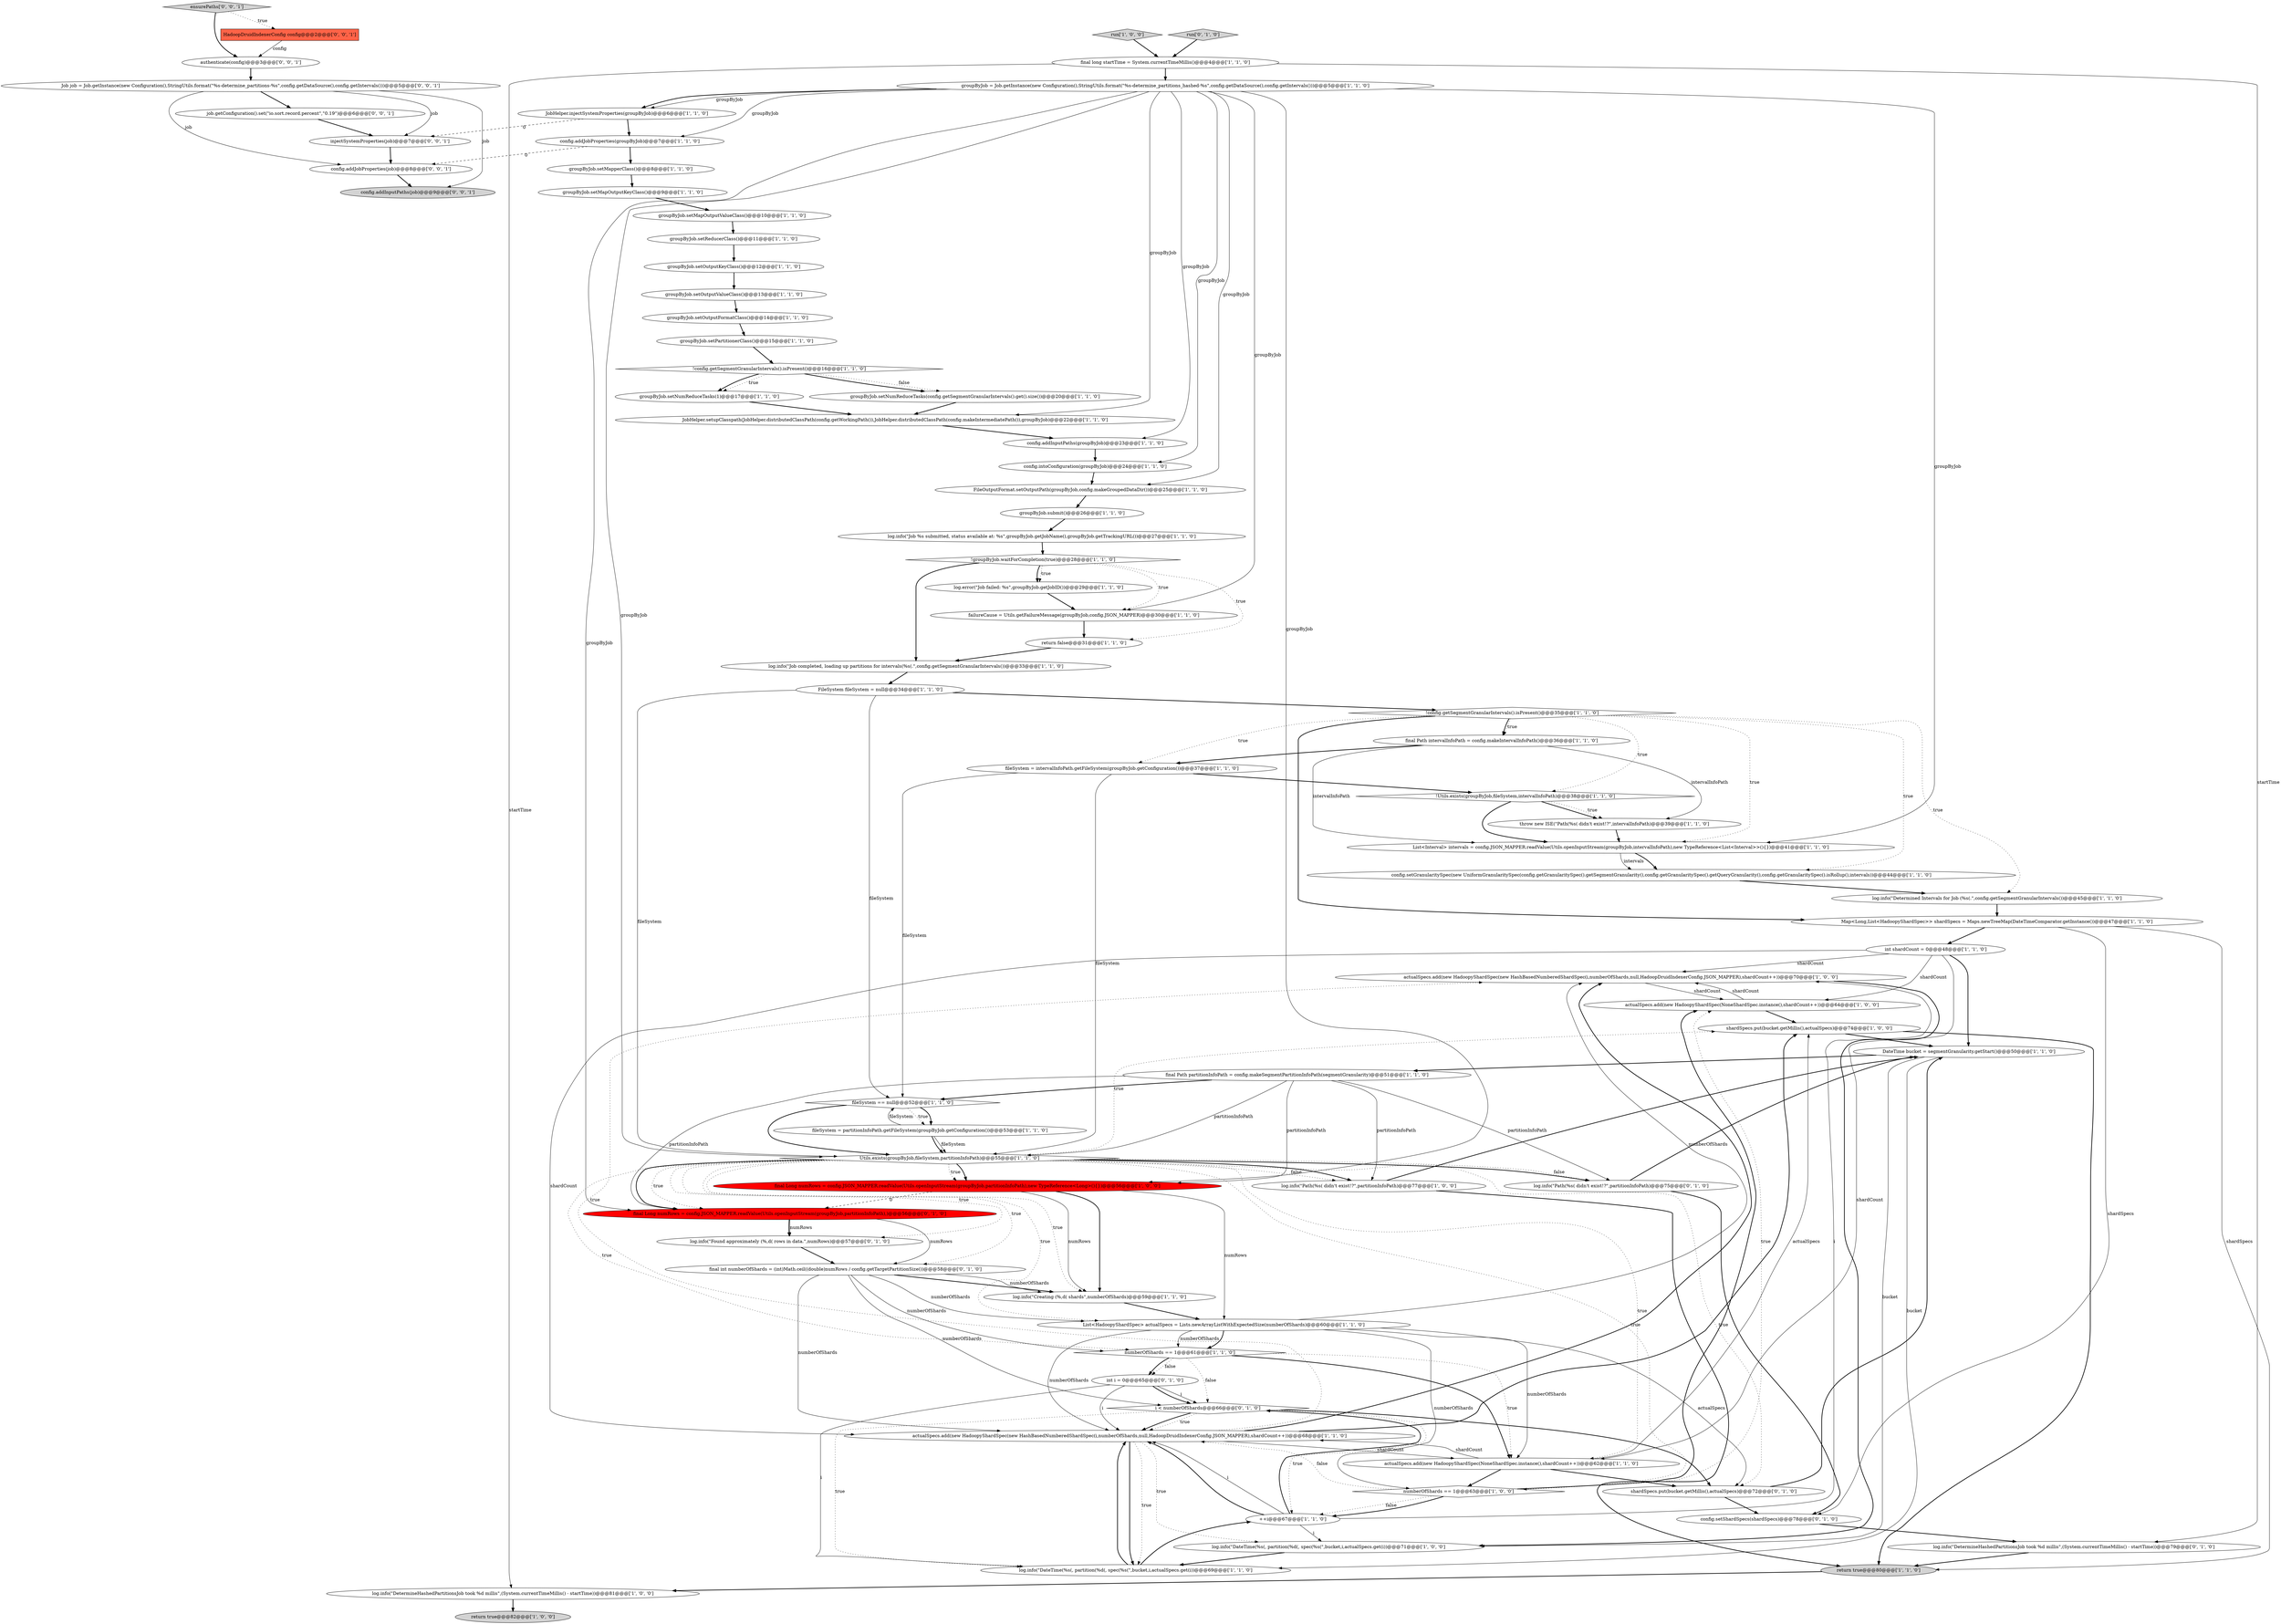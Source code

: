 digraph {
13 [style = filled, label = "JobHelper.setupClasspath(JobHelper.distributedClassPath(config.getWorkingPath()),JobHelper.distributedClassPath(config.makeIntermediatePath()),groupByJob)@@@22@@@['1', '1', '0']", fillcolor = white, shape = ellipse image = "AAA0AAABBB1BBB"];
34 [style = filled, label = "JobHelper.injectSystemProperties(groupByJob)@@@6@@@['1', '1', '0']", fillcolor = white, shape = ellipse image = "AAA0AAABBB1BBB"];
2 [style = filled, label = "!config.getSegmentGranularIntervals().isPresent()@@@35@@@['1', '1', '0']", fillcolor = white, shape = diamond image = "AAA0AAABBB1BBB"];
32 [style = filled, label = "FileSystem fileSystem = null@@@34@@@['1', '1', '0']", fillcolor = white, shape = ellipse image = "AAA0AAABBB1BBB"];
20 [style = filled, label = "groupByJob.setMapOutputKeyClass()@@@9@@@['1', '1', '0']", fillcolor = white, shape = ellipse image = "AAA0AAABBB1BBB"];
62 [style = filled, label = "log.info(\"Path(%s( didn't exist!?\",partitionInfoPath)@@@75@@@['0', '1', '0']", fillcolor = white, shape = ellipse image = "AAA0AAABBB2BBB"];
31 [style = filled, label = "log.info(\"Creating (%,d( shards\",numberOfShards)@@@59@@@['1', '1', '0']", fillcolor = white, shape = ellipse image = "AAA0AAABBB1BBB"];
41 [style = filled, label = "FileOutputFormat.setOutputPath(groupByJob,config.makeGroupedDataDir())@@@25@@@['1', '1', '0']", fillcolor = white, shape = ellipse image = "AAA0AAABBB1BBB"];
60 [style = filled, label = "log.info(\"DetermineHashedPartitionsJob took %d millis\",(System.currentTimeMillis() - startTime))@@@79@@@['0', '1', '0']", fillcolor = white, shape = ellipse image = "AAA0AAABBB2BBB"];
77 [style = filled, label = "injectSystemProperties(job)@@@7@@@['0', '0', '1']", fillcolor = white, shape = ellipse image = "AAA0AAABBB3BBB"];
17 [style = filled, label = "numberOfShards == 1@@@61@@@['1', '1', '0']", fillcolor = white, shape = diamond image = "AAA0AAABBB1BBB"];
51 [style = filled, label = "final Path intervalInfoPath = config.makeIntervalInfoPath()@@@36@@@['1', '1', '0']", fillcolor = white, shape = ellipse image = "AAA0AAABBB1BBB"];
6 [style = filled, label = "log.info(\"Determined Intervals for Job (%s(.\",config.getSegmentGranularIntervals())@@@45@@@['1', '1', '0']", fillcolor = white, shape = ellipse image = "AAA0AAABBB1BBB"];
7 [style = filled, label = "final Path partitionInfoPath = config.makeSegmentPartitionInfoPath(segmentGranularity)@@@51@@@['1', '1', '0']", fillcolor = white, shape = ellipse image = "AAA0AAABBB1BBB"];
50 [style = filled, label = "config.addJobProperties(groupByJob)@@@7@@@['1', '1', '0']", fillcolor = white, shape = ellipse image = "AAA0AAABBB1BBB"];
66 [style = filled, label = "final Long numRows = config.JSON_MAPPER.readValue(Utils.openInputStream(groupByJob,partitionInfoPath),)@@@56@@@['0', '1', '0']", fillcolor = red, shape = ellipse image = "AAA1AAABBB2BBB"];
65 [style = filled, label = "final int numberOfShards = (int)Math.ceil((double)numRows / config.getTargetPartitionSize())@@@58@@@['0', '1', '0']", fillcolor = white, shape = ellipse image = "AAA0AAABBB2BBB"];
44 [style = filled, label = "actualSpecs.add(new HadoopyShardSpec(new HashBasedNumberedShardSpec(i,numberOfShards,null,HadoopDruidIndexerConfig.JSON_MAPPER),shardCount++))@@@70@@@['1', '0', '0']", fillcolor = white, shape = ellipse image = "AAA0AAABBB1BBB"];
33 [style = filled, label = "groupByJob.setPartitionerClass()@@@15@@@['1', '1', '0']", fillcolor = white, shape = ellipse image = "AAA0AAABBB1BBB"];
37 [style = filled, label = "Utils.exists(groupByJob,fileSystem,partitionInfoPath)@@@55@@@['1', '1', '0']", fillcolor = white, shape = diamond image = "AAA0AAABBB1BBB"];
35 [style = filled, label = "groupByJob.setOutputKeyClass()@@@12@@@['1', '1', '0']", fillcolor = white, shape = ellipse image = "AAA0AAABBB1BBB"];
59 [style = filled, label = "final long startTime = System.currentTimeMillis()@@@4@@@['1', '1', '0']", fillcolor = white, shape = ellipse image = "AAA0AAABBB1BBB"];
74 [style = filled, label = "authenticate(config)@@@3@@@['0', '0', '1']", fillcolor = white, shape = ellipse image = "AAA0AAABBB3BBB"];
14 [style = filled, label = "actualSpecs.add(new HadoopyShardSpec(new HashBasedNumberedShardSpec(i,numberOfShards,null,HadoopDruidIndexerConfig.JSON_MAPPER),shardCount++))@@@68@@@['1', '1', '0']", fillcolor = white, shape = ellipse image = "AAA0AAABBB1BBB"];
18 [style = filled, label = "return true@@@82@@@['1', '0', '0']", fillcolor = lightgray, shape = ellipse image = "AAA0AAABBB1BBB"];
12 [style = filled, label = "log.info(\"Job completed, loading up partitions for intervals(%s(.\",config.getSegmentGranularIntervals())@@@33@@@['1', '1', '0']", fillcolor = white, shape = ellipse image = "AAA0AAABBB1BBB"];
10 [style = filled, label = "actualSpecs.add(new HadoopyShardSpec(NoneShardSpec.instance(),shardCount++))@@@64@@@['1', '0', '0']", fillcolor = white, shape = ellipse image = "AAA0AAABBB1BBB"];
19 [style = filled, label = "shardSpecs.put(bucket.getMillis(),actualSpecs)@@@74@@@['1', '0', '0']", fillcolor = white, shape = ellipse image = "AAA0AAABBB1BBB"];
21 [style = filled, label = "!config.getSegmentGranularIntervals().isPresent()@@@16@@@['1', '1', '0']", fillcolor = white, shape = diamond image = "AAA0AAABBB1BBB"];
54 [style = filled, label = "log.info(\"Path(%s( didn't exist!?\",partitionInfoPath)@@@77@@@['1', '0', '0']", fillcolor = white, shape = ellipse image = "AAA0AAABBB1BBB"];
67 [style = filled, label = "shardSpecs.put(bucket.getMillis(),actualSpecs)@@@72@@@['0', '1', '0']", fillcolor = white, shape = ellipse image = "AAA0AAABBB2BBB"];
72 [style = filled, label = "HadoopDruidIndexerConfig config@@@2@@@['0', '0', '1']", fillcolor = tomato, shape = box image = "AAA0AAABBB3BBB"];
16 [style = filled, label = "groupByJob.setOutputValueClass()@@@13@@@['1', '1', '0']", fillcolor = white, shape = ellipse image = "AAA0AAABBB1BBB"];
30 [style = filled, label = "log.info(\"DateTime(%s(, partition(%d(, spec(%s(\",bucket,i,actualSpecs.get(i))@@@69@@@['1', '1', '0']", fillcolor = white, shape = ellipse image = "AAA0AAABBB1BBB"];
49 [style = filled, label = "config.addInputPaths(groupByJob)@@@23@@@['1', '1', '0']", fillcolor = white, shape = ellipse image = "AAA0AAABBB1BBB"];
11 [style = filled, label = "groupByJob.setMapOutputValueClass()@@@10@@@['1', '1', '0']", fillcolor = white, shape = ellipse image = "AAA0AAABBB1BBB"];
39 [style = filled, label = "return true@@@80@@@['1', '1', '0']", fillcolor = lightgray, shape = ellipse image = "AAA0AAABBB1BBB"];
58 [style = filled, label = "config.setGranularitySpec(new UniformGranularitySpec(config.getGranularitySpec().getSegmentGranularity(),config.getGranularitySpec().getQueryGranularity(),config.getGranularitySpec().isRollup(),intervals))@@@44@@@['1', '1', '0']", fillcolor = white, shape = ellipse image = "AAA0AAABBB1BBB"];
57 [style = filled, label = "++i@@@67@@@['1', '1', '0']", fillcolor = white, shape = ellipse image = "AAA0AAABBB1BBB"];
42 [style = filled, label = "log.info(\"DateTime(%s(, partition(%d(, spec(%s(\",bucket,i,actualSpecs.get(i))@@@71@@@['1', '0', '0']", fillcolor = white, shape = ellipse image = "AAA0AAABBB1BBB"];
69 [style = filled, label = "i < numberOfShards@@@66@@@['0', '1', '0']", fillcolor = white, shape = diamond image = "AAA0AAABBB2BBB"];
75 [style = filled, label = "ensurePaths['0', '0', '1']", fillcolor = lightgray, shape = diamond image = "AAA0AAABBB3BBB"];
8 [style = filled, label = "fileSystem == null@@@52@@@['1', '1', '0']", fillcolor = white, shape = diamond image = "AAA0AAABBB1BBB"];
22 [style = filled, label = "actualSpecs.add(new HadoopyShardSpec(NoneShardSpec.instance(),shardCount++))@@@62@@@['1', '1', '0']", fillcolor = white, shape = ellipse image = "AAA0AAABBB1BBB"];
36 [style = filled, label = "run['1', '0', '0']", fillcolor = lightgray, shape = diamond image = "AAA0AAABBB1BBB"];
40 [style = filled, label = "log.error(\"Job failed: %s\",groupByJob.getJobID())@@@29@@@['1', '1', '0']", fillcolor = white, shape = ellipse image = "AAA0AAABBB1BBB"];
46 [style = filled, label = "groupByJob.submit()@@@26@@@['1', '1', '0']", fillcolor = white, shape = ellipse image = "AAA0AAABBB1BBB"];
5 [style = filled, label = "groupByJob.setNumReduceTasks(1)@@@17@@@['1', '1', '0']", fillcolor = white, shape = ellipse image = "AAA0AAABBB1BBB"];
48 [style = filled, label = "numberOfShards == 1@@@63@@@['1', '0', '0']", fillcolor = white, shape = diamond image = "AAA0AAABBB1BBB"];
24 [style = filled, label = "final Long numRows = config.JSON_MAPPER.readValue(Utils.openInputStream(groupByJob,partitionInfoPath),new TypeReference<Long>(){})@@@56@@@['1', '0', '0']", fillcolor = red, shape = ellipse image = "AAA1AAABBB1BBB"];
43 [style = filled, label = "List<HadoopyShardSpec> actualSpecs = Lists.newArrayListWithExpectedSize(numberOfShards)@@@60@@@['1', '1', '0']", fillcolor = white, shape = ellipse image = "AAA0AAABBB1BBB"];
3 [style = filled, label = "int shardCount = 0@@@48@@@['1', '1', '0']", fillcolor = white, shape = ellipse image = "AAA0AAABBB1BBB"];
26 [style = filled, label = "log.info(\"Job %s submitted, status available at: %s\",groupByJob.getJobName(),groupByJob.getTrackingURL())@@@27@@@['1', '1', '0']", fillcolor = white, shape = ellipse image = "AAA0AAABBB1BBB"];
45 [style = filled, label = "config.intoConfiguration(groupByJob)@@@24@@@['1', '1', '0']", fillcolor = white, shape = ellipse image = "AAA0AAABBB1BBB"];
0 [style = filled, label = "throw new ISE(\"Path(%s( didn't exist!?\",intervalInfoPath)@@@39@@@['1', '1', '0']", fillcolor = white, shape = ellipse image = "AAA0AAABBB1BBB"];
73 [style = filled, label = "config.addInputPaths(job)@@@9@@@['0', '0', '1']", fillcolor = lightgray, shape = ellipse image = "AAA0AAABBB3BBB"];
76 [style = filled, label = "job.getConfiguration().set(\"io.sort.record.percent\",\"0.19\")@@@6@@@['0', '0', '1']", fillcolor = white, shape = ellipse image = "AAA0AAABBB3BBB"];
47 [style = filled, label = "failureCause = Utils.getFailureMessage(groupByJob,config.JSON_MAPPER)@@@30@@@['1', '1', '0']", fillcolor = white, shape = ellipse image = "AAA0AAABBB1BBB"];
29 [style = filled, label = "fileSystem = partitionInfoPath.getFileSystem(groupByJob.getConfiguration())@@@53@@@['1', '1', '0']", fillcolor = white, shape = ellipse image = "AAA0AAABBB1BBB"];
71 [style = filled, label = "Job job = Job.getInstance(new Configuration(),StringUtils.format(\"%s-determine_partitions-%s\",config.getDataSource(),config.getIntervals()))@@@5@@@['0', '0', '1']", fillcolor = white, shape = ellipse image = "AAA0AAABBB3BBB"];
1 [style = filled, label = "return false@@@31@@@['1', '1', '0']", fillcolor = white, shape = ellipse image = "AAA0AAABBB1BBB"];
70 [style = filled, label = "config.addJobProperties(job)@@@8@@@['0', '0', '1']", fillcolor = white, shape = ellipse image = "AAA0AAABBB3BBB"];
38 [style = filled, label = "groupByJob.setNumReduceTasks(config.getSegmentGranularIntervals().get().size())@@@20@@@['1', '1', '0']", fillcolor = white, shape = ellipse image = "AAA0AAABBB1BBB"];
15 [style = filled, label = "groupByJob.setReducerClass()@@@11@@@['1', '1', '0']", fillcolor = white, shape = ellipse image = "AAA0AAABBB1BBB"];
25 [style = filled, label = "groupByJob.setMapperClass()@@@8@@@['1', '1', '0']", fillcolor = white, shape = ellipse image = "AAA0AAABBB1BBB"];
56 [style = filled, label = "Map<Long,List<HadoopyShardSpec>> shardSpecs = Maps.newTreeMap(DateTimeComparator.getInstance())@@@47@@@['1', '1', '0']", fillcolor = white, shape = ellipse image = "AAA0AAABBB1BBB"];
63 [style = filled, label = "run['0', '1', '0']", fillcolor = lightgray, shape = diamond image = "AAA0AAABBB2BBB"];
64 [style = filled, label = "int i = 0@@@65@@@['0', '1', '0']", fillcolor = white, shape = ellipse image = "AAA0AAABBB2BBB"];
23 [style = filled, label = "!Utils.exists(groupByJob,fileSystem,intervalInfoPath)@@@38@@@['1', '1', '0']", fillcolor = white, shape = diamond image = "AAA0AAABBB1BBB"];
52 [style = filled, label = "List<Interval> intervals = config.JSON_MAPPER.readValue(Utils.openInputStream(groupByJob,intervalInfoPath),new TypeReference<List<Interval>>(){})@@@41@@@['1', '1', '0']", fillcolor = white, shape = ellipse image = "AAA0AAABBB1BBB"];
53 [style = filled, label = "groupByJob.setOutputFormatClass()@@@14@@@['1', '1', '0']", fillcolor = white, shape = ellipse image = "AAA0AAABBB1BBB"];
68 [style = filled, label = "log.info(\"Found approximately (%,d( rows in data.\",numRows)@@@57@@@['0', '1', '0']", fillcolor = white, shape = ellipse image = "AAA0AAABBB2BBB"];
9 [style = filled, label = "fileSystem = intervalInfoPath.getFileSystem(groupByJob.getConfiguration())@@@37@@@['1', '1', '0']", fillcolor = white, shape = ellipse image = "AAA0AAABBB1BBB"];
4 [style = filled, label = "log.info(\"DetermineHashedPartitionsJob took %d millis\",(System.currentTimeMillis() - startTime))@@@81@@@['1', '0', '0']", fillcolor = white, shape = ellipse image = "AAA0AAABBB1BBB"];
28 [style = filled, label = "!groupByJob.waitForCompletion(true)@@@28@@@['1', '1', '0']", fillcolor = white, shape = diamond image = "AAA0AAABBB1BBB"];
55 [style = filled, label = "DateTime bucket = segmentGranularity.getStart()@@@50@@@['1', '1', '0']", fillcolor = white, shape = ellipse image = "AAA0AAABBB1BBB"];
61 [style = filled, label = "config.setShardSpecs(shardSpecs)@@@78@@@['0', '1', '0']", fillcolor = white, shape = ellipse image = "AAA0AAABBB2BBB"];
27 [style = filled, label = "groupByJob = Job.getInstance(new Configuration(),StringUtils.format(\"%s-determine_partitions_hashed-%s\",config.getDataSource(),config.getIntervals()))@@@5@@@['1', '1', '0']", fillcolor = white, shape = ellipse image = "AAA0AAABBB1BBB"];
54->55 [style = bold, label=""];
36->59 [style = bold, label=""];
14->42 [style = dotted, label="true"];
69->14 [style = bold, label=""];
19->55 [style = bold, label=""];
55->42 [style = solid, label="bucket"];
2->51 [style = bold, label=""];
56->3 [style = bold, label=""];
7->62 [style = solid, label="partitionInfoPath"];
10->19 [style = bold, label=""];
55->30 [style = solid, label="bucket"];
27->52 [style = solid, label="groupByJob"];
62->61 [style = bold, label=""];
66->68 [style = solid, label="numRows"];
51->52 [style = solid, label="intervalInfoPath"];
65->31 [style = solid, label="numberOfShards"];
50->70 [style = dashed, label="0"];
57->14 [style = bold, label=""];
43->22 [style = solid, label="numberOfShards"];
2->23 [style = dotted, label="true"];
56->39 [style = solid, label="shardSpecs"];
13->49 [style = bold, label=""];
62->55 [style = bold, label=""];
27->66 [style = solid, label="groupByJob"];
34->50 [style = bold, label=""];
7->8 [style = bold, label=""];
56->61 [style = solid, label="shardSpecs"];
77->70 [style = bold, label=""];
21->38 [style = bold, label=""];
37->31 [style = dotted, label="true"];
0->52 [style = bold, label=""];
22->19 [style = solid, label="actualSpecs"];
14->44 [style = dotted, label="true"];
70->73 [style = bold, label=""];
44->10 [style = solid, label="shardCount"];
37->67 [style = dotted, label="true"];
23->52 [style = bold, label=""];
37->62 [style = bold, label=""];
40->47 [style = bold, label=""];
1->12 [style = bold, label=""];
48->10 [style = bold, label=""];
22->67 [style = bold, label=""];
30->14 [style = bold, label=""];
9->8 [style = solid, label="fileSystem"];
65->43 [style = solid, label="numberOfShards"];
27->49 [style = solid, label="groupByJob"];
26->28 [style = bold, label=""];
60->39 [style = bold, label=""];
21->5 [style = dotted, label="true"];
45->41 [style = bold, label=""];
37->48 [style = dotted, label="true"];
66->65 [style = solid, label="numRows"];
59->4 [style = solid, label="startTime"];
27->37 [style = solid, label="groupByJob"];
71->77 [style = solid, label="job"];
14->30 [style = bold, label=""];
22->14 [style = solid, label="shardCount"];
57->42 [style = solid, label="i"];
17->64 [style = dotted, label="false"];
19->39 [style = bold, label=""];
27->50 [style = solid, label="groupByJob"];
75->74 [style = bold, label=""];
37->19 [style = dotted, label="true"];
4->18 [style = bold, label=""];
48->57 [style = dotted, label="false"];
27->45 [style = solid, label="groupByJob"];
37->54 [style = dotted, label="false"];
2->58 [style = dotted, label="true"];
65->69 [style = solid, label="numberOfShards"];
39->4 [style = bold, label=""];
15->35 [style = bold, label=""];
67->61 [style = bold, label=""];
32->37 [style = solid, label="fileSystem"];
27->34 [style = solid, label="groupByJob"];
29->37 [style = solid, label="fileSystem"];
52->58 [style = bold, label=""];
43->67 [style = solid, label="actualSpecs"];
27->13 [style = solid, label="groupByJob"];
55->7 [style = bold, label=""];
3->22 [style = solid, label="shardCount"];
53->33 [style = bold, label=""];
41->46 [style = bold, label=""];
8->29 [style = dotted, label="true"];
17->64 [style = bold, label=""];
10->44 [style = solid, label="shardCount"];
57->69 [style = bold, label=""];
47->1 [style = bold, label=""];
49->45 [style = bold, label=""];
59->27 [style = bold, label=""];
44->42 [style = bold, label=""];
71->70 [style = solid, label="job"];
37->24 [style = bold, label=""];
63->59 [style = bold, label=""];
22->48 [style = bold, label=""];
65->31 [style = bold, label=""];
7->54 [style = solid, label="partitionInfoPath"];
48->14 [style = dotted, label="false"];
51->9 [style = bold, label=""];
2->52 [style = dotted, label="true"];
68->65 [style = bold, label=""];
12->32 [style = bold, label=""];
14->19 [style = bold, label=""];
43->17 [style = solid, label="numberOfShards"];
29->37 [style = bold, label=""];
3->14 [style = solid, label="shardCount"];
28->12 [style = bold, label=""];
72->74 [style = solid, label="config"];
59->60 [style = solid, label="startTime"];
23->0 [style = bold, label=""];
3->55 [style = bold, label=""];
28->1 [style = dotted, label="true"];
37->66 [style = bold, label=""];
27->41 [style = solid, label="groupByJob"];
48->10 [style = dotted, label="true"];
17->69 [style = dotted, label="false"];
71->76 [style = bold, label=""];
24->31 [style = solid, label="numRows"];
54->39 [style = bold, label=""];
21->5 [style = bold, label=""];
43->17 [style = bold, label=""];
14->30 [style = dotted, label="true"];
25->20 [style = bold, label=""];
37->43 [style = dotted, label="true"];
69->57 [style = dotted, label="true"];
64->69 [style = solid, label="i"];
27->34 [style = bold, label=""];
6->56 [style = bold, label=""];
27->47 [style = solid, label="groupByJob"];
3->10 [style = solid, label="shardCount"];
2->9 [style = dotted, label="true"];
24->31 [style = bold, label=""];
21->38 [style = dotted, label="false"];
2->6 [style = dotted, label="true"];
5->13 [style = bold, label=""];
24->43 [style = solid, label="numRows"];
37->22 [style = dotted, label="true"];
31->43 [style = bold, label=""];
57->44 [style = solid, label="i"];
17->22 [style = dotted, label="true"];
9->37 [style = solid, label="fileSystem"];
8->37 [style = bold, label=""];
14->22 [style = solid, label="shardCount"];
71->73 [style = solid, label="job"];
75->72 [style = dotted, label="true"];
65->17 [style = solid, label="numberOfShards"];
23->0 [style = dotted, label="true"];
20->11 [style = bold, label=""];
69->30 [style = dotted, label="true"];
37->68 [style = dotted, label="true"];
27->24 [style = solid, label="groupByJob"];
29->8 [style = solid, label="fileSystem"];
35->16 [style = bold, label=""];
28->40 [style = bold, label=""];
61->60 [style = bold, label=""];
3->44 [style = solid, label="shardCount"];
69->67 [style = bold, label=""];
7->24 [style = solid, label="partitionInfoPath"];
57->14 [style = solid, label="i"];
48->57 [style = bold, label=""];
64->14 [style = solid, label="i"];
28->47 [style = dotted, label="true"];
37->66 [style = dotted, label="true"];
64->69 [style = bold, label=""];
74->71 [style = bold, label=""];
37->24 [style = dotted, label="true"];
76->77 [style = bold, label=""];
66->68 [style = bold, label=""];
30->57 [style = bold, label=""];
52->58 [style = solid, label="intervals"];
24->66 [style = dashed, label="0"];
37->65 [style = dotted, label="true"];
43->48 [style = solid, label="numberOfShards"];
17->22 [style = bold, label=""];
14->44 [style = bold, label=""];
16->53 [style = bold, label=""];
32->2 [style = bold, label=""];
11->15 [style = bold, label=""];
32->8 [style = solid, label="fileSystem"];
50->25 [style = bold, label=""];
37->54 [style = bold, label=""];
51->0 [style = solid, label="intervalInfoPath"];
7->66 [style = solid, label="partitionInfoPath"];
37->17 [style = dotted, label="true"];
9->23 [style = bold, label=""];
67->55 [style = bold, label=""];
37->62 [style = dotted, label="false"];
46->26 [style = bold, label=""];
43->14 [style = solid, label="numberOfShards"];
65->14 [style = solid, label="numberOfShards"];
42->30 [style = bold, label=""];
64->30 [style = solid, label="i"];
34->77 [style = dashed, label="0"];
43->44 [style = solid, label="numberOfShards"];
7->37 [style = solid, label="partitionInfoPath"];
69->14 [style = dotted, label="true"];
58->6 [style = bold, label=""];
33->21 [style = bold, label=""];
2->56 [style = bold, label=""];
38->13 [style = bold, label=""];
28->40 [style = dotted, label="true"];
8->29 [style = bold, label=""];
2->51 [style = dotted, label="true"];
}
